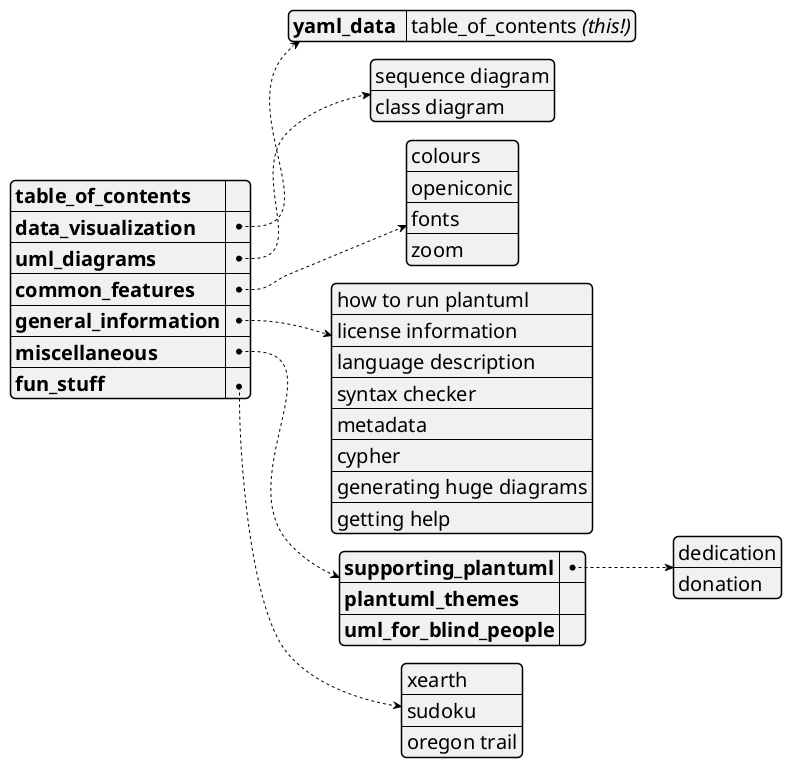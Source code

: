 @startyaml
<style>
yamlDiagram {
    node {
        ' use a constant width font because that's what developers do.
        FontName Consolas
        FontSize 20
    }
}
</style>

**table_of_contents**: ""  /' workaround: empty string here to avoid dummy link '/
data_visualization:
    yaml_data : table_of_contents //(this!)//
uml_diagrams:
    - sequence diagram
    - class diagram
common_features:
    - colours
    - openiconic
    - fonts
    - zoom
general_information:
    - how to run plantuml
    - license information
    - language description
    - syntax checker
    - metadata
    - cypher
    - generating huge diagrams
    - getting help
miscellaneous:
    supporting_plantuml:
        - dedication
        - donation
    plantuml_themes: ""
    uml_for_blind_people: ""
fun_stuff:
    - xearth
    - sudoku
    - oregon trail
@endyaml
